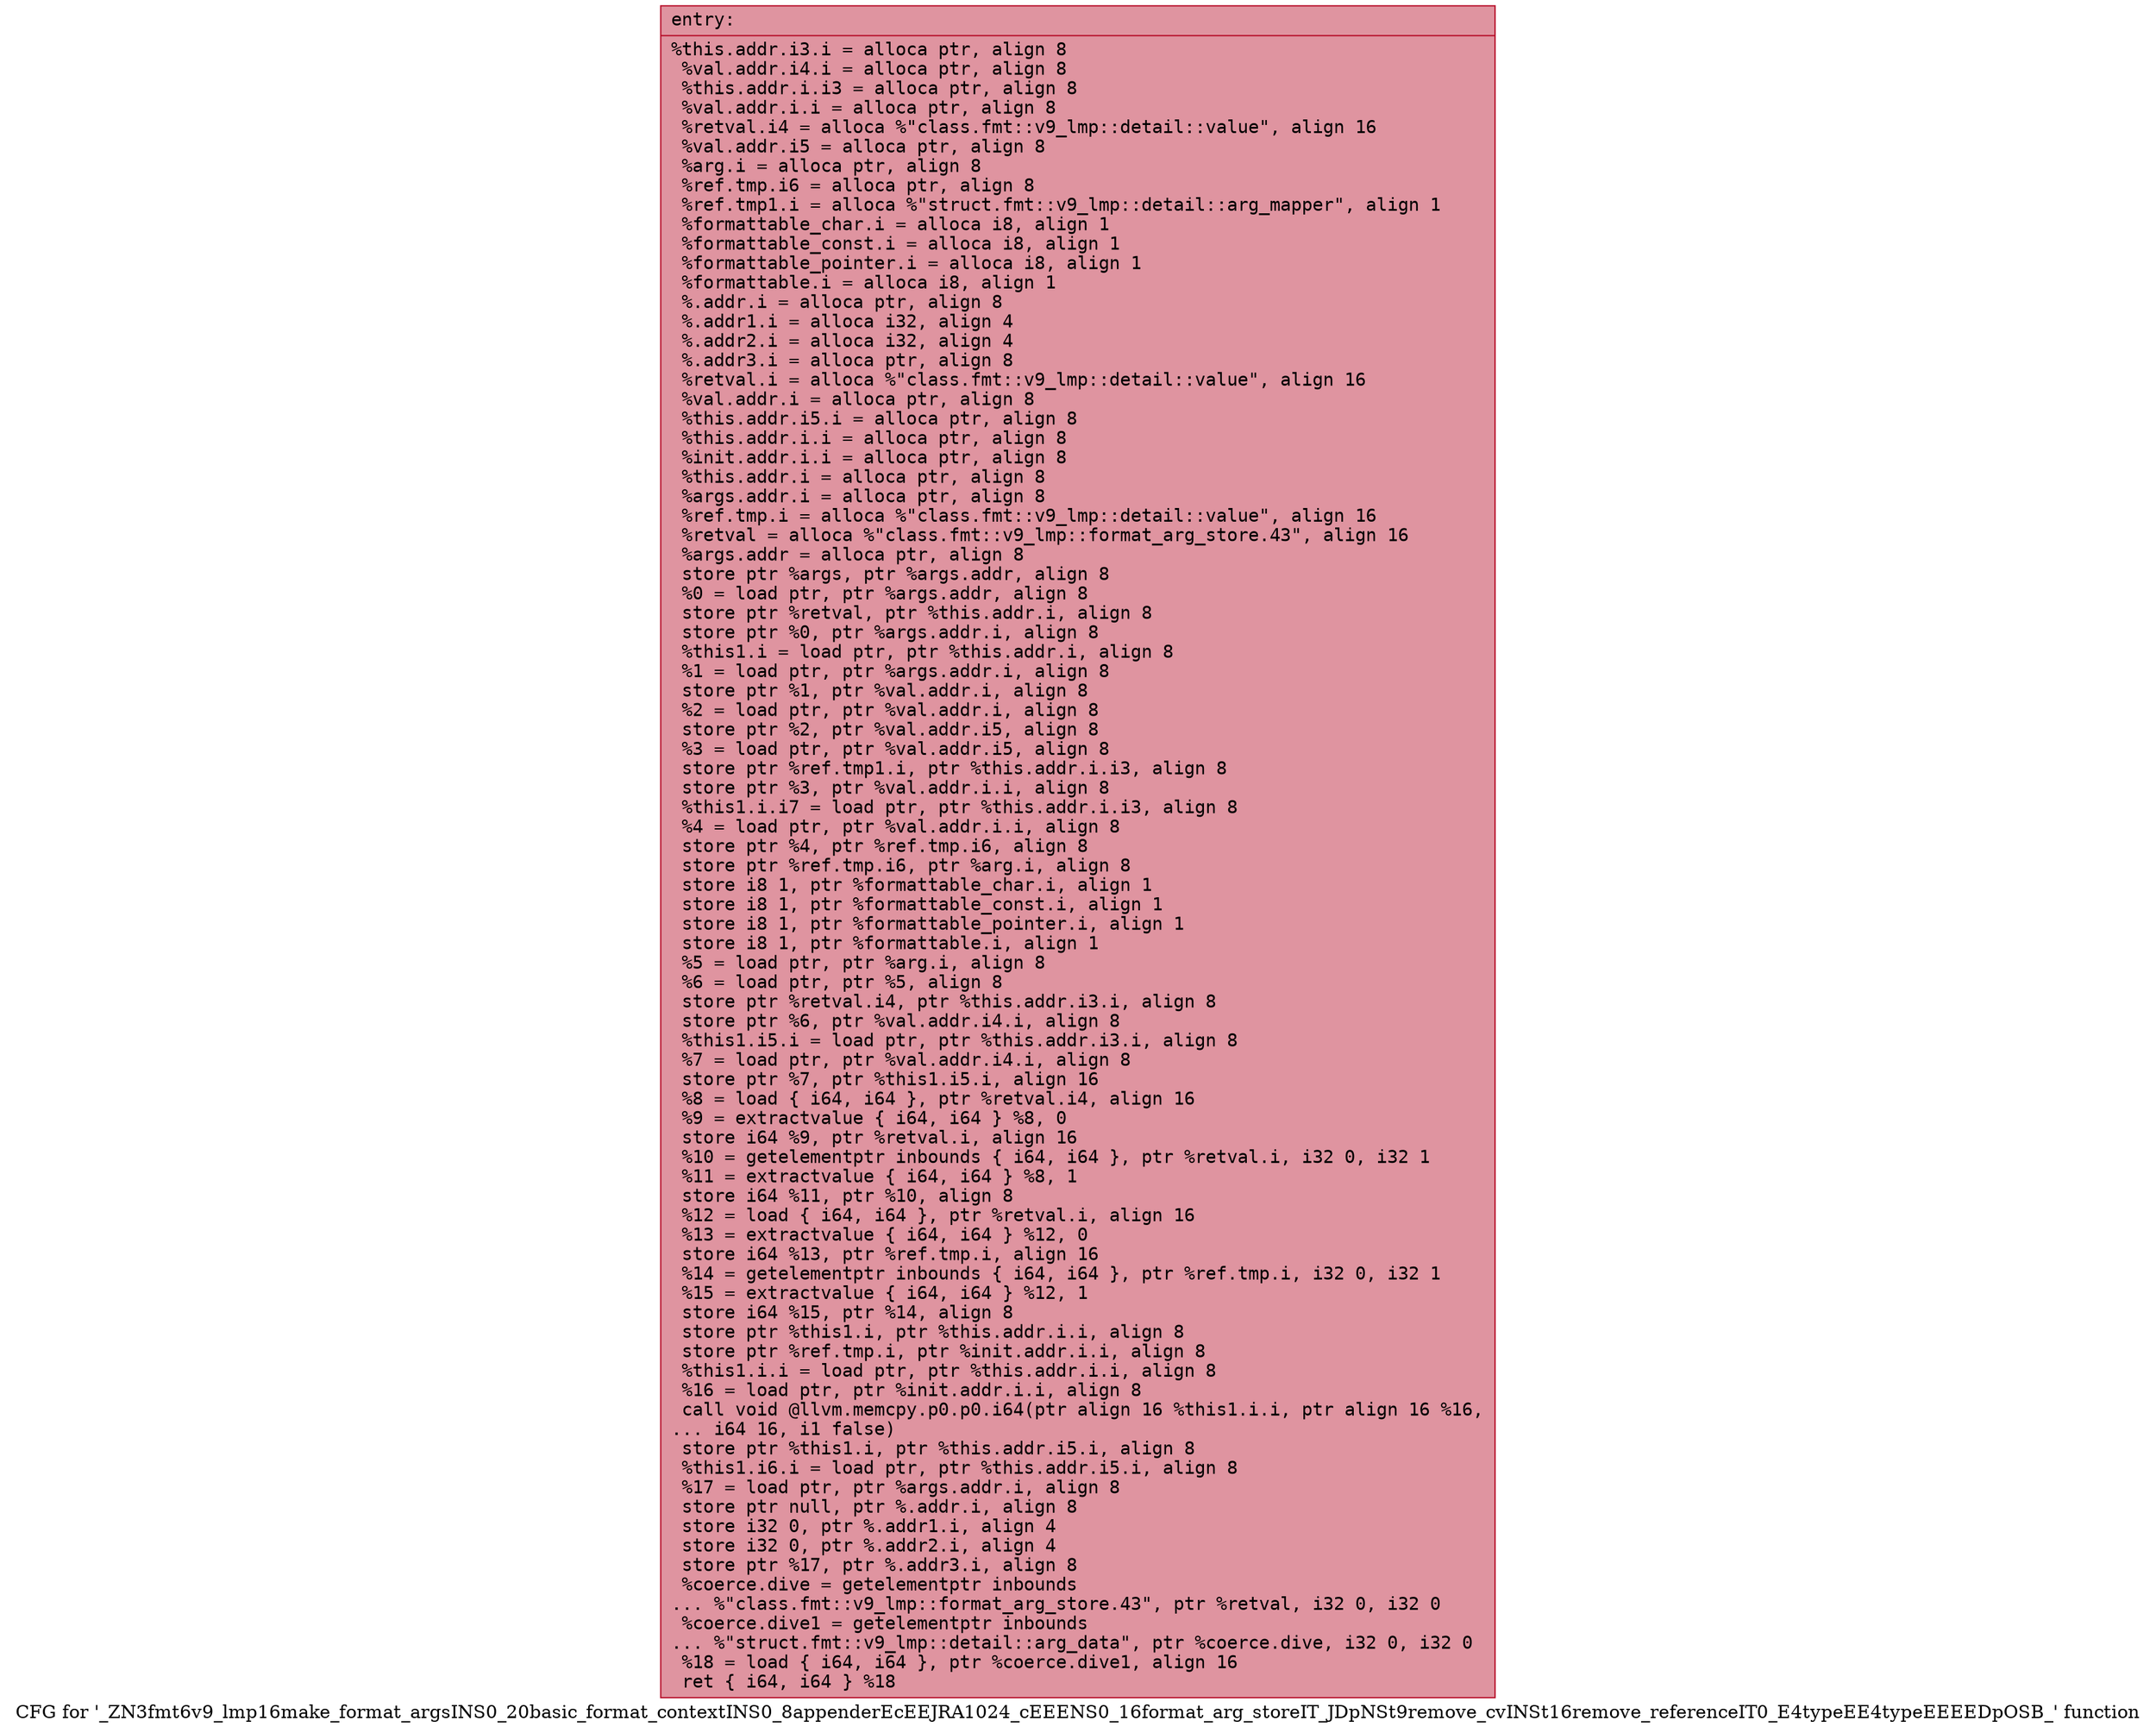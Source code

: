 digraph "CFG for '_ZN3fmt6v9_lmp16make_format_argsINS0_20basic_format_contextINS0_8appenderEcEEJRA1024_cEEENS0_16format_arg_storeIT_JDpNSt9remove_cvINSt16remove_referenceIT0_E4typeEE4typeEEEEDpOSB_' function" {
	label="CFG for '_ZN3fmt6v9_lmp16make_format_argsINS0_20basic_format_contextINS0_8appenderEcEEJRA1024_cEEENS0_16format_arg_storeIT_JDpNSt9remove_cvINSt16remove_referenceIT0_E4typeEE4typeEEEEDpOSB_' function";

	Node0x558b69d4b410 [shape=record,color="#b70d28ff", style=filled, fillcolor="#b70d2870" fontname="Courier",label="{entry:\l|  %this.addr.i3.i = alloca ptr, align 8\l  %val.addr.i4.i = alloca ptr, align 8\l  %this.addr.i.i3 = alloca ptr, align 8\l  %val.addr.i.i = alloca ptr, align 8\l  %retval.i4 = alloca %\"class.fmt::v9_lmp::detail::value\", align 16\l  %val.addr.i5 = alloca ptr, align 8\l  %arg.i = alloca ptr, align 8\l  %ref.tmp.i6 = alloca ptr, align 8\l  %ref.tmp1.i = alloca %\"struct.fmt::v9_lmp::detail::arg_mapper\", align 1\l  %formattable_char.i = alloca i8, align 1\l  %formattable_const.i = alloca i8, align 1\l  %formattable_pointer.i = alloca i8, align 1\l  %formattable.i = alloca i8, align 1\l  %.addr.i = alloca ptr, align 8\l  %.addr1.i = alloca i32, align 4\l  %.addr2.i = alloca i32, align 4\l  %.addr3.i = alloca ptr, align 8\l  %retval.i = alloca %\"class.fmt::v9_lmp::detail::value\", align 16\l  %val.addr.i = alloca ptr, align 8\l  %this.addr.i5.i = alloca ptr, align 8\l  %this.addr.i.i = alloca ptr, align 8\l  %init.addr.i.i = alloca ptr, align 8\l  %this.addr.i = alloca ptr, align 8\l  %args.addr.i = alloca ptr, align 8\l  %ref.tmp.i = alloca %\"class.fmt::v9_lmp::detail::value\", align 16\l  %retval = alloca %\"class.fmt::v9_lmp::format_arg_store.43\", align 16\l  %args.addr = alloca ptr, align 8\l  store ptr %args, ptr %args.addr, align 8\l  %0 = load ptr, ptr %args.addr, align 8\l  store ptr %retval, ptr %this.addr.i, align 8\l  store ptr %0, ptr %args.addr.i, align 8\l  %this1.i = load ptr, ptr %this.addr.i, align 8\l  %1 = load ptr, ptr %args.addr.i, align 8\l  store ptr %1, ptr %val.addr.i, align 8\l  %2 = load ptr, ptr %val.addr.i, align 8\l  store ptr %2, ptr %val.addr.i5, align 8\l  %3 = load ptr, ptr %val.addr.i5, align 8\l  store ptr %ref.tmp1.i, ptr %this.addr.i.i3, align 8\l  store ptr %3, ptr %val.addr.i.i, align 8\l  %this1.i.i7 = load ptr, ptr %this.addr.i.i3, align 8\l  %4 = load ptr, ptr %val.addr.i.i, align 8\l  store ptr %4, ptr %ref.tmp.i6, align 8\l  store ptr %ref.tmp.i6, ptr %arg.i, align 8\l  store i8 1, ptr %formattable_char.i, align 1\l  store i8 1, ptr %formattable_const.i, align 1\l  store i8 1, ptr %formattable_pointer.i, align 1\l  store i8 1, ptr %formattable.i, align 1\l  %5 = load ptr, ptr %arg.i, align 8\l  %6 = load ptr, ptr %5, align 8\l  store ptr %retval.i4, ptr %this.addr.i3.i, align 8\l  store ptr %6, ptr %val.addr.i4.i, align 8\l  %this1.i5.i = load ptr, ptr %this.addr.i3.i, align 8\l  %7 = load ptr, ptr %val.addr.i4.i, align 8\l  store ptr %7, ptr %this1.i5.i, align 16\l  %8 = load \{ i64, i64 \}, ptr %retval.i4, align 16\l  %9 = extractvalue \{ i64, i64 \} %8, 0\l  store i64 %9, ptr %retval.i, align 16\l  %10 = getelementptr inbounds \{ i64, i64 \}, ptr %retval.i, i32 0, i32 1\l  %11 = extractvalue \{ i64, i64 \} %8, 1\l  store i64 %11, ptr %10, align 8\l  %12 = load \{ i64, i64 \}, ptr %retval.i, align 16\l  %13 = extractvalue \{ i64, i64 \} %12, 0\l  store i64 %13, ptr %ref.tmp.i, align 16\l  %14 = getelementptr inbounds \{ i64, i64 \}, ptr %ref.tmp.i, i32 0, i32 1\l  %15 = extractvalue \{ i64, i64 \} %12, 1\l  store i64 %15, ptr %14, align 8\l  store ptr %this1.i, ptr %this.addr.i.i, align 8\l  store ptr %ref.tmp.i, ptr %init.addr.i.i, align 8\l  %this1.i.i = load ptr, ptr %this.addr.i.i, align 8\l  %16 = load ptr, ptr %init.addr.i.i, align 8\l  call void @llvm.memcpy.p0.p0.i64(ptr align 16 %this1.i.i, ptr align 16 %16,\l... i64 16, i1 false)\l  store ptr %this1.i, ptr %this.addr.i5.i, align 8\l  %this1.i6.i = load ptr, ptr %this.addr.i5.i, align 8\l  %17 = load ptr, ptr %args.addr.i, align 8\l  store ptr null, ptr %.addr.i, align 8\l  store i32 0, ptr %.addr1.i, align 4\l  store i32 0, ptr %.addr2.i, align 4\l  store ptr %17, ptr %.addr3.i, align 8\l  %coerce.dive = getelementptr inbounds\l... %\"class.fmt::v9_lmp::format_arg_store.43\", ptr %retval, i32 0, i32 0\l  %coerce.dive1 = getelementptr inbounds\l... %\"struct.fmt::v9_lmp::detail::arg_data\", ptr %coerce.dive, i32 0, i32 0\l  %18 = load \{ i64, i64 \}, ptr %coerce.dive1, align 16\l  ret \{ i64, i64 \} %18\l}"];
}

